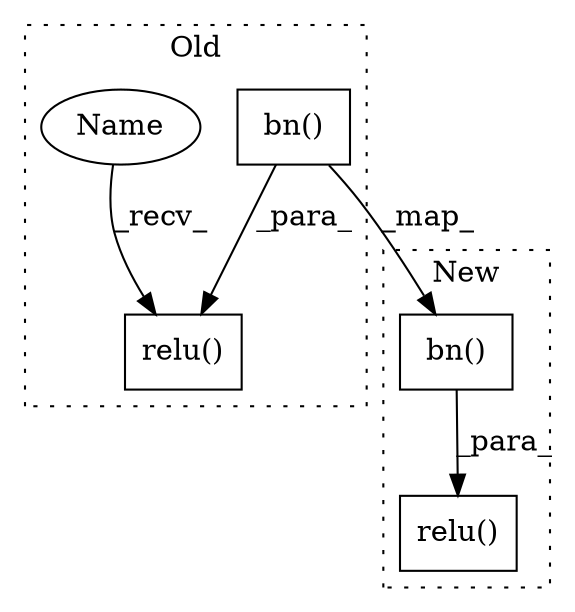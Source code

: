 digraph G {
subgraph cluster0 {
1 [label="bn()" a="75" s="3611,3634" l="8,1" shape="box"];
4 [label="relu()" a="75" s="3744,3774" l="10,1" shape="box"];
5 [label="Name" a="87" s="3744" l="4" shape="ellipse"];
label = "Old";
style="dotted";
}
subgraph cluster1 {
2 [label="bn()" a="75" s="2774,2797" l="8,1" shape="box"];
3 [label="relu()" a="75" s="2754,2799" l="10,1" shape="box"];
label = "New";
style="dotted";
}
1 -> 4 [label="_para_"];
1 -> 2 [label="_map_"];
2 -> 3 [label="_para_"];
5 -> 4 [label="_recv_"];
}